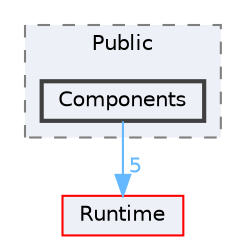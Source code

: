 digraph "Components"
{
 // INTERACTIVE_SVG=YES
 // LATEX_PDF_SIZE
  bgcolor="transparent";
  edge [fontname=Helvetica,fontsize=10,labelfontname=Helvetica,labelfontsize=10];
  node [fontname=Helvetica,fontsize=10,shape=box,height=0.2,width=0.4];
  compound=true
  subgraph clusterdir_d4fdbd3991c612140fe053c3935e29f5 {
    graph [ bgcolor="#edf0f7", pencolor="grey50", label="Public", fontname=Helvetica,fontsize=10 style="filled,dashed", URL="dir_d4fdbd3991c612140fe053c3935e29f5.html",tooltip=""]
  dir_28b6778305a31a19ec2399196bbd51c7 [label="Components", fillcolor="#edf0f7", color="grey25", style="filled,bold", URL="dir_28b6778305a31a19ec2399196bbd51c7.html",tooltip=""];
  }
  dir_7536b172fbd480bfd146a1b1acd6856b [label="Runtime", fillcolor="#edf0f7", color="red", style="filled", URL="dir_7536b172fbd480bfd146a1b1acd6856b.html",tooltip=""];
  dir_28b6778305a31a19ec2399196bbd51c7->dir_7536b172fbd480bfd146a1b1acd6856b [headlabel="5", labeldistance=1.5 headhref="dir_000226_000984.html" href="dir_000226_000984.html" color="steelblue1" fontcolor="steelblue1"];
}
